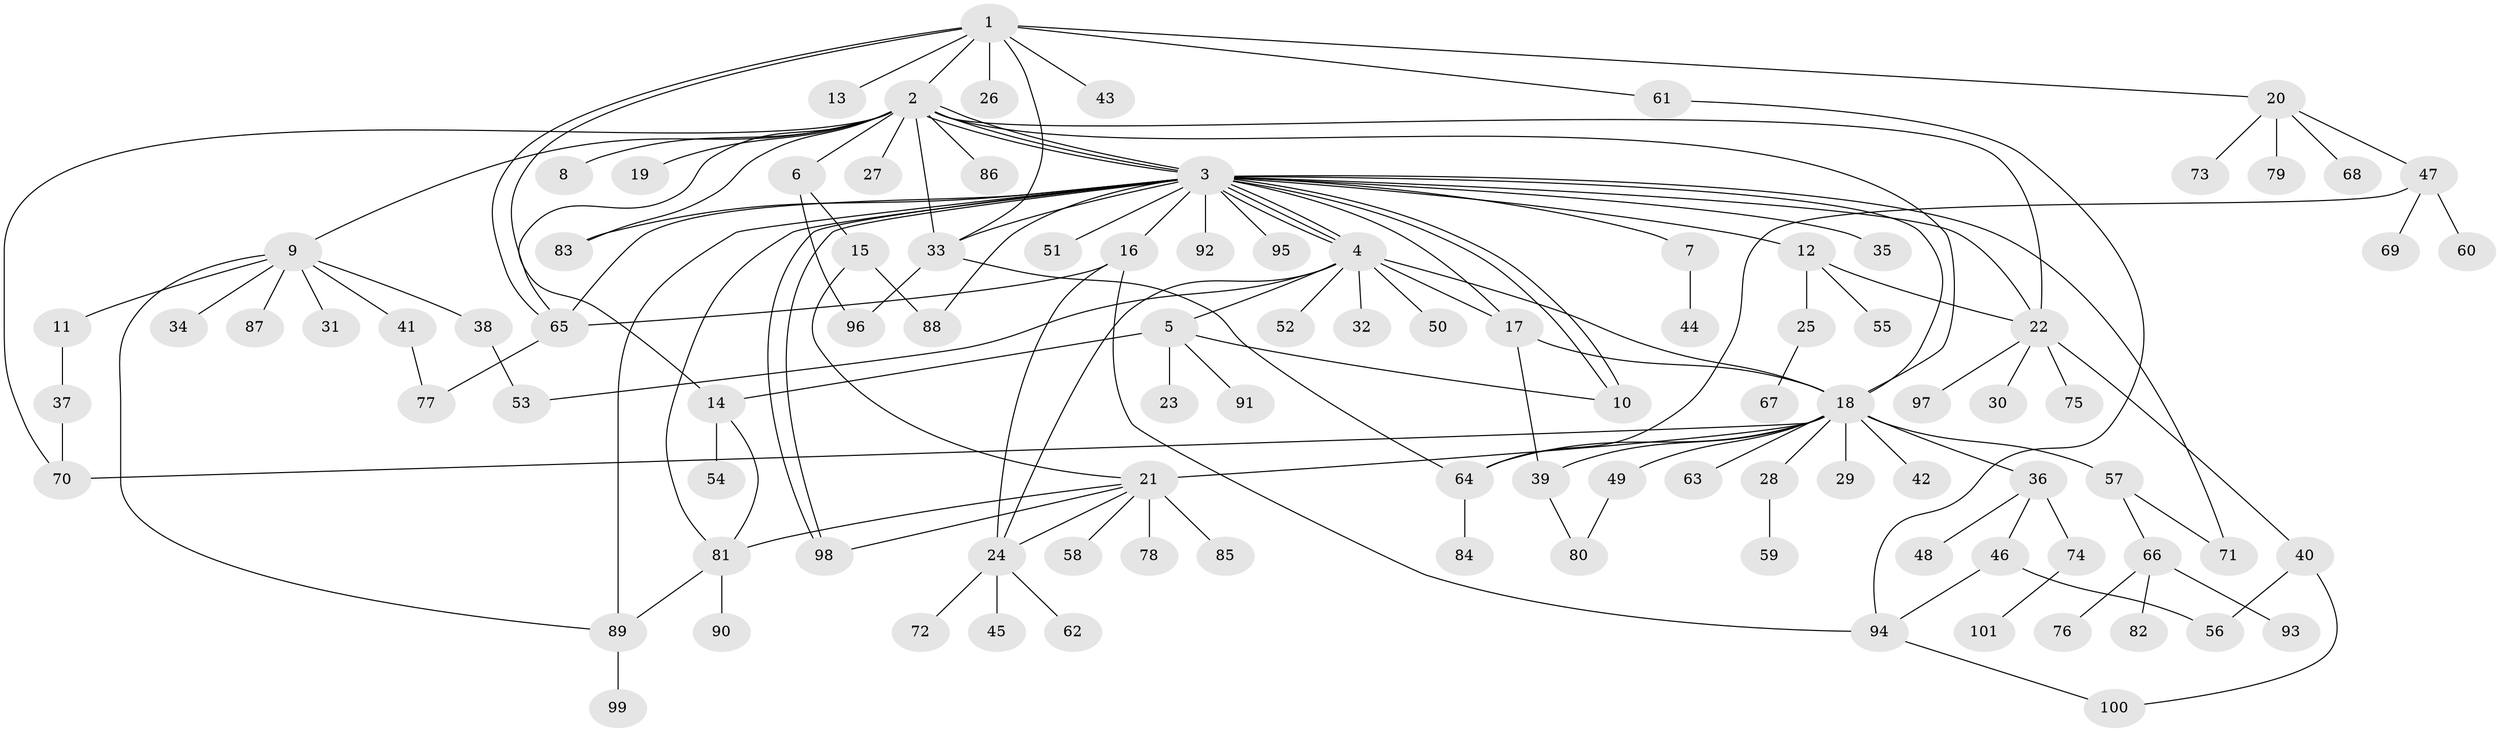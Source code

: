 // Generated by graph-tools (version 1.1) at 2025/14/03/09/25 04:14:30]
// undirected, 101 vertices, 143 edges
graph export_dot {
graph [start="1"]
  node [color=gray90,style=filled];
  1;
  2;
  3;
  4;
  5;
  6;
  7;
  8;
  9;
  10;
  11;
  12;
  13;
  14;
  15;
  16;
  17;
  18;
  19;
  20;
  21;
  22;
  23;
  24;
  25;
  26;
  27;
  28;
  29;
  30;
  31;
  32;
  33;
  34;
  35;
  36;
  37;
  38;
  39;
  40;
  41;
  42;
  43;
  44;
  45;
  46;
  47;
  48;
  49;
  50;
  51;
  52;
  53;
  54;
  55;
  56;
  57;
  58;
  59;
  60;
  61;
  62;
  63;
  64;
  65;
  66;
  67;
  68;
  69;
  70;
  71;
  72;
  73;
  74;
  75;
  76;
  77;
  78;
  79;
  80;
  81;
  82;
  83;
  84;
  85;
  86;
  87;
  88;
  89;
  90;
  91;
  92;
  93;
  94;
  95;
  96;
  97;
  98;
  99;
  100;
  101;
  1 -- 2;
  1 -- 13;
  1 -- 20;
  1 -- 26;
  1 -- 33;
  1 -- 43;
  1 -- 61;
  1 -- 65;
  1 -- 65;
  2 -- 3;
  2 -- 3;
  2 -- 3;
  2 -- 6;
  2 -- 8;
  2 -- 9;
  2 -- 14;
  2 -- 18;
  2 -- 19;
  2 -- 22;
  2 -- 27;
  2 -- 33;
  2 -- 70;
  2 -- 83;
  2 -- 86;
  3 -- 4;
  3 -- 4;
  3 -- 4;
  3 -- 7;
  3 -- 10;
  3 -- 10;
  3 -- 12;
  3 -- 16;
  3 -- 17;
  3 -- 18;
  3 -- 22;
  3 -- 33;
  3 -- 35;
  3 -- 51;
  3 -- 65;
  3 -- 71;
  3 -- 81;
  3 -- 83;
  3 -- 88;
  3 -- 89;
  3 -- 92;
  3 -- 95;
  3 -- 98;
  3 -- 98;
  4 -- 5;
  4 -- 17;
  4 -- 18;
  4 -- 24;
  4 -- 32;
  4 -- 50;
  4 -- 52;
  4 -- 53;
  5 -- 10;
  5 -- 14;
  5 -- 23;
  5 -- 91;
  6 -- 15;
  6 -- 96;
  7 -- 44;
  9 -- 11;
  9 -- 31;
  9 -- 34;
  9 -- 38;
  9 -- 41;
  9 -- 87;
  9 -- 89;
  11 -- 37;
  12 -- 22;
  12 -- 25;
  12 -- 55;
  14 -- 54;
  14 -- 81;
  15 -- 21;
  15 -- 88;
  16 -- 24;
  16 -- 65;
  16 -- 94;
  17 -- 18;
  17 -- 39;
  18 -- 21;
  18 -- 28;
  18 -- 29;
  18 -- 36;
  18 -- 39;
  18 -- 42;
  18 -- 49;
  18 -- 57;
  18 -- 63;
  18 -- 64;
  18 -- 70;
  20 -- 47;
  20 -- 68;
  20 -- 73;
  20 -- 79;
  21 -- 24;
  21 -- 58;
  21 -- 78;
  21 -- 81;
  21 -- 85;
  21 -- 98;
  22 -- 30;
  22 -- 40;
  22 -- 75;
  22 -- 97;
  24 -- 45;
  24 -- 62;
  24 -- 72;
  25 -- 67;
  28 -- 59;
  33 -- 64;
  33 -- 96;
  36 -- 46;
  36 -- 48;
  36 -- 74;
  37 -- 70;
  38 -- 53;
  39 -- 80;
  40 -- 56;
  40 -- 100;
  41 -- 77;
  46 -- 56;
  46 -- 94;
  47 -- 60;
  47 -- 64;
  47 -- 69;
  49 -- 80;
  57 -- 66;
  57 -- 71;
  61 -- 94;
  64 -- 84;
  65 -- 77;
  66 -- 76;
  66 -- 82;
  66 -- 93;
  74 -- 101;
  81 -- 89;
  81 -- 90;
  89 -- 99;
  94 -- 100;
}
